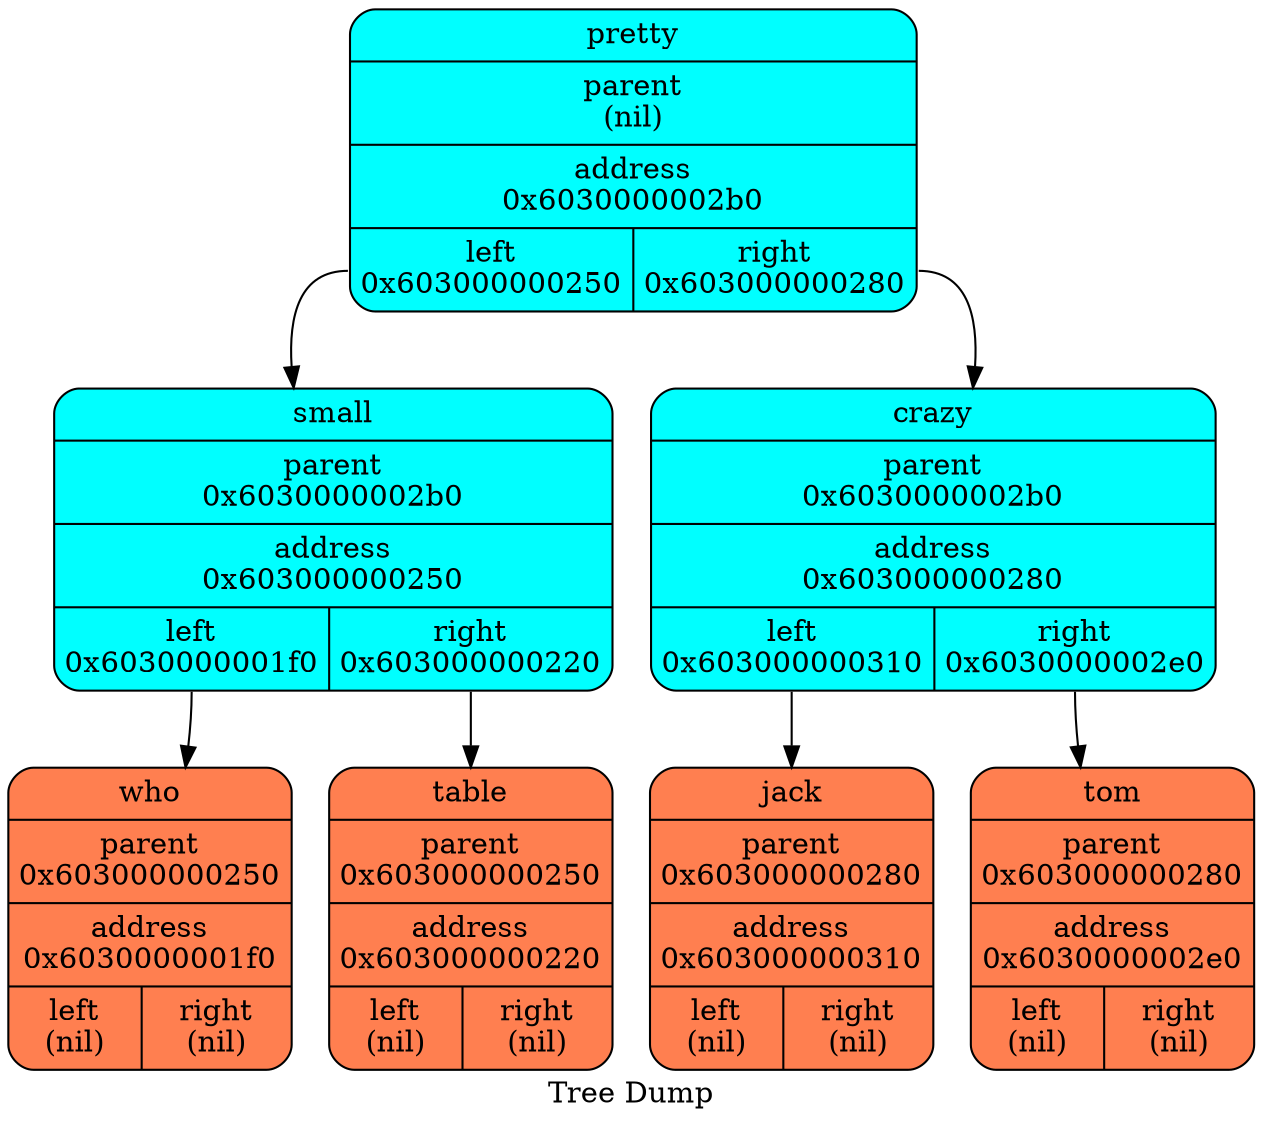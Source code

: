  digraph tree  {
  node[   shape     = "Mrecord",  style     = "filled",  fillcolor = "aqua",  fontcolor = "#000000",  margin    = "0.075"];
  rankdir   = "TB";

  label     = "Tree Dump";
 "pretty" [shape = "Mrecord", label = "{<name>pretty | parent\n(nil) | <f0> address\n0x6030000002b0| {<left>left\n0x603000000250 | <right>right\n0x603000000280\n}}"];
  "pretty":left->"small";
 "small" [shape = "Mrecord", label = "{<name>small | parent\n0x6030000002b0 | <f0> address\n0x603000000250| {<left>left\n0x6030000001f0 | <right>right\n0x603000000220\n}}"];
  "small":left->"who";
 "who" [shape = "Mrecord", fillcolor = "coral", label = "{<name>who | parent\n0x603000000250 | <f0> address\n0x6030000001f0| {<left>left\n(nil) | <right>right\n(nil)\n}}"];
  "small":right->"table";
 "table" [shape = "Mrecord", fillcolor = "coral", label = "{<name>table | parent\n0x603000000250 | <f0> address\n0x603000000220| {<left>left\n(nil) | <right>right\n(nil)\n}}"];
  "pretty":right->"crazy";
 "crazy" [shape = "Mrecord", label = "{<name>crazy | parent\n0x6030000002b0 | <f0> address\n0x603000000280| {<left>left\n0x603000000310 | <right>right\n0x6030000002e0\n}}"];
  "crazy":left->"jack";
 "jack" [shape = "Mrecord", fillcolor = "coral", label = "{<name>jack | parent\n0x603000000280 | <f0> address\n0x603000000310| {<left>left\n(nil) | <right>right\n(nil)\n}}"];
  "crazy":right->"tom";
 "tom" [shape = "Mrecord", fillcolor = "coral", label = "{<name>tom | parent\n0x603000000280 | <f0> address\n0x6030000002e0| {<left>left\n(nil) | <right>right\n(nil)\n}}"];
  }